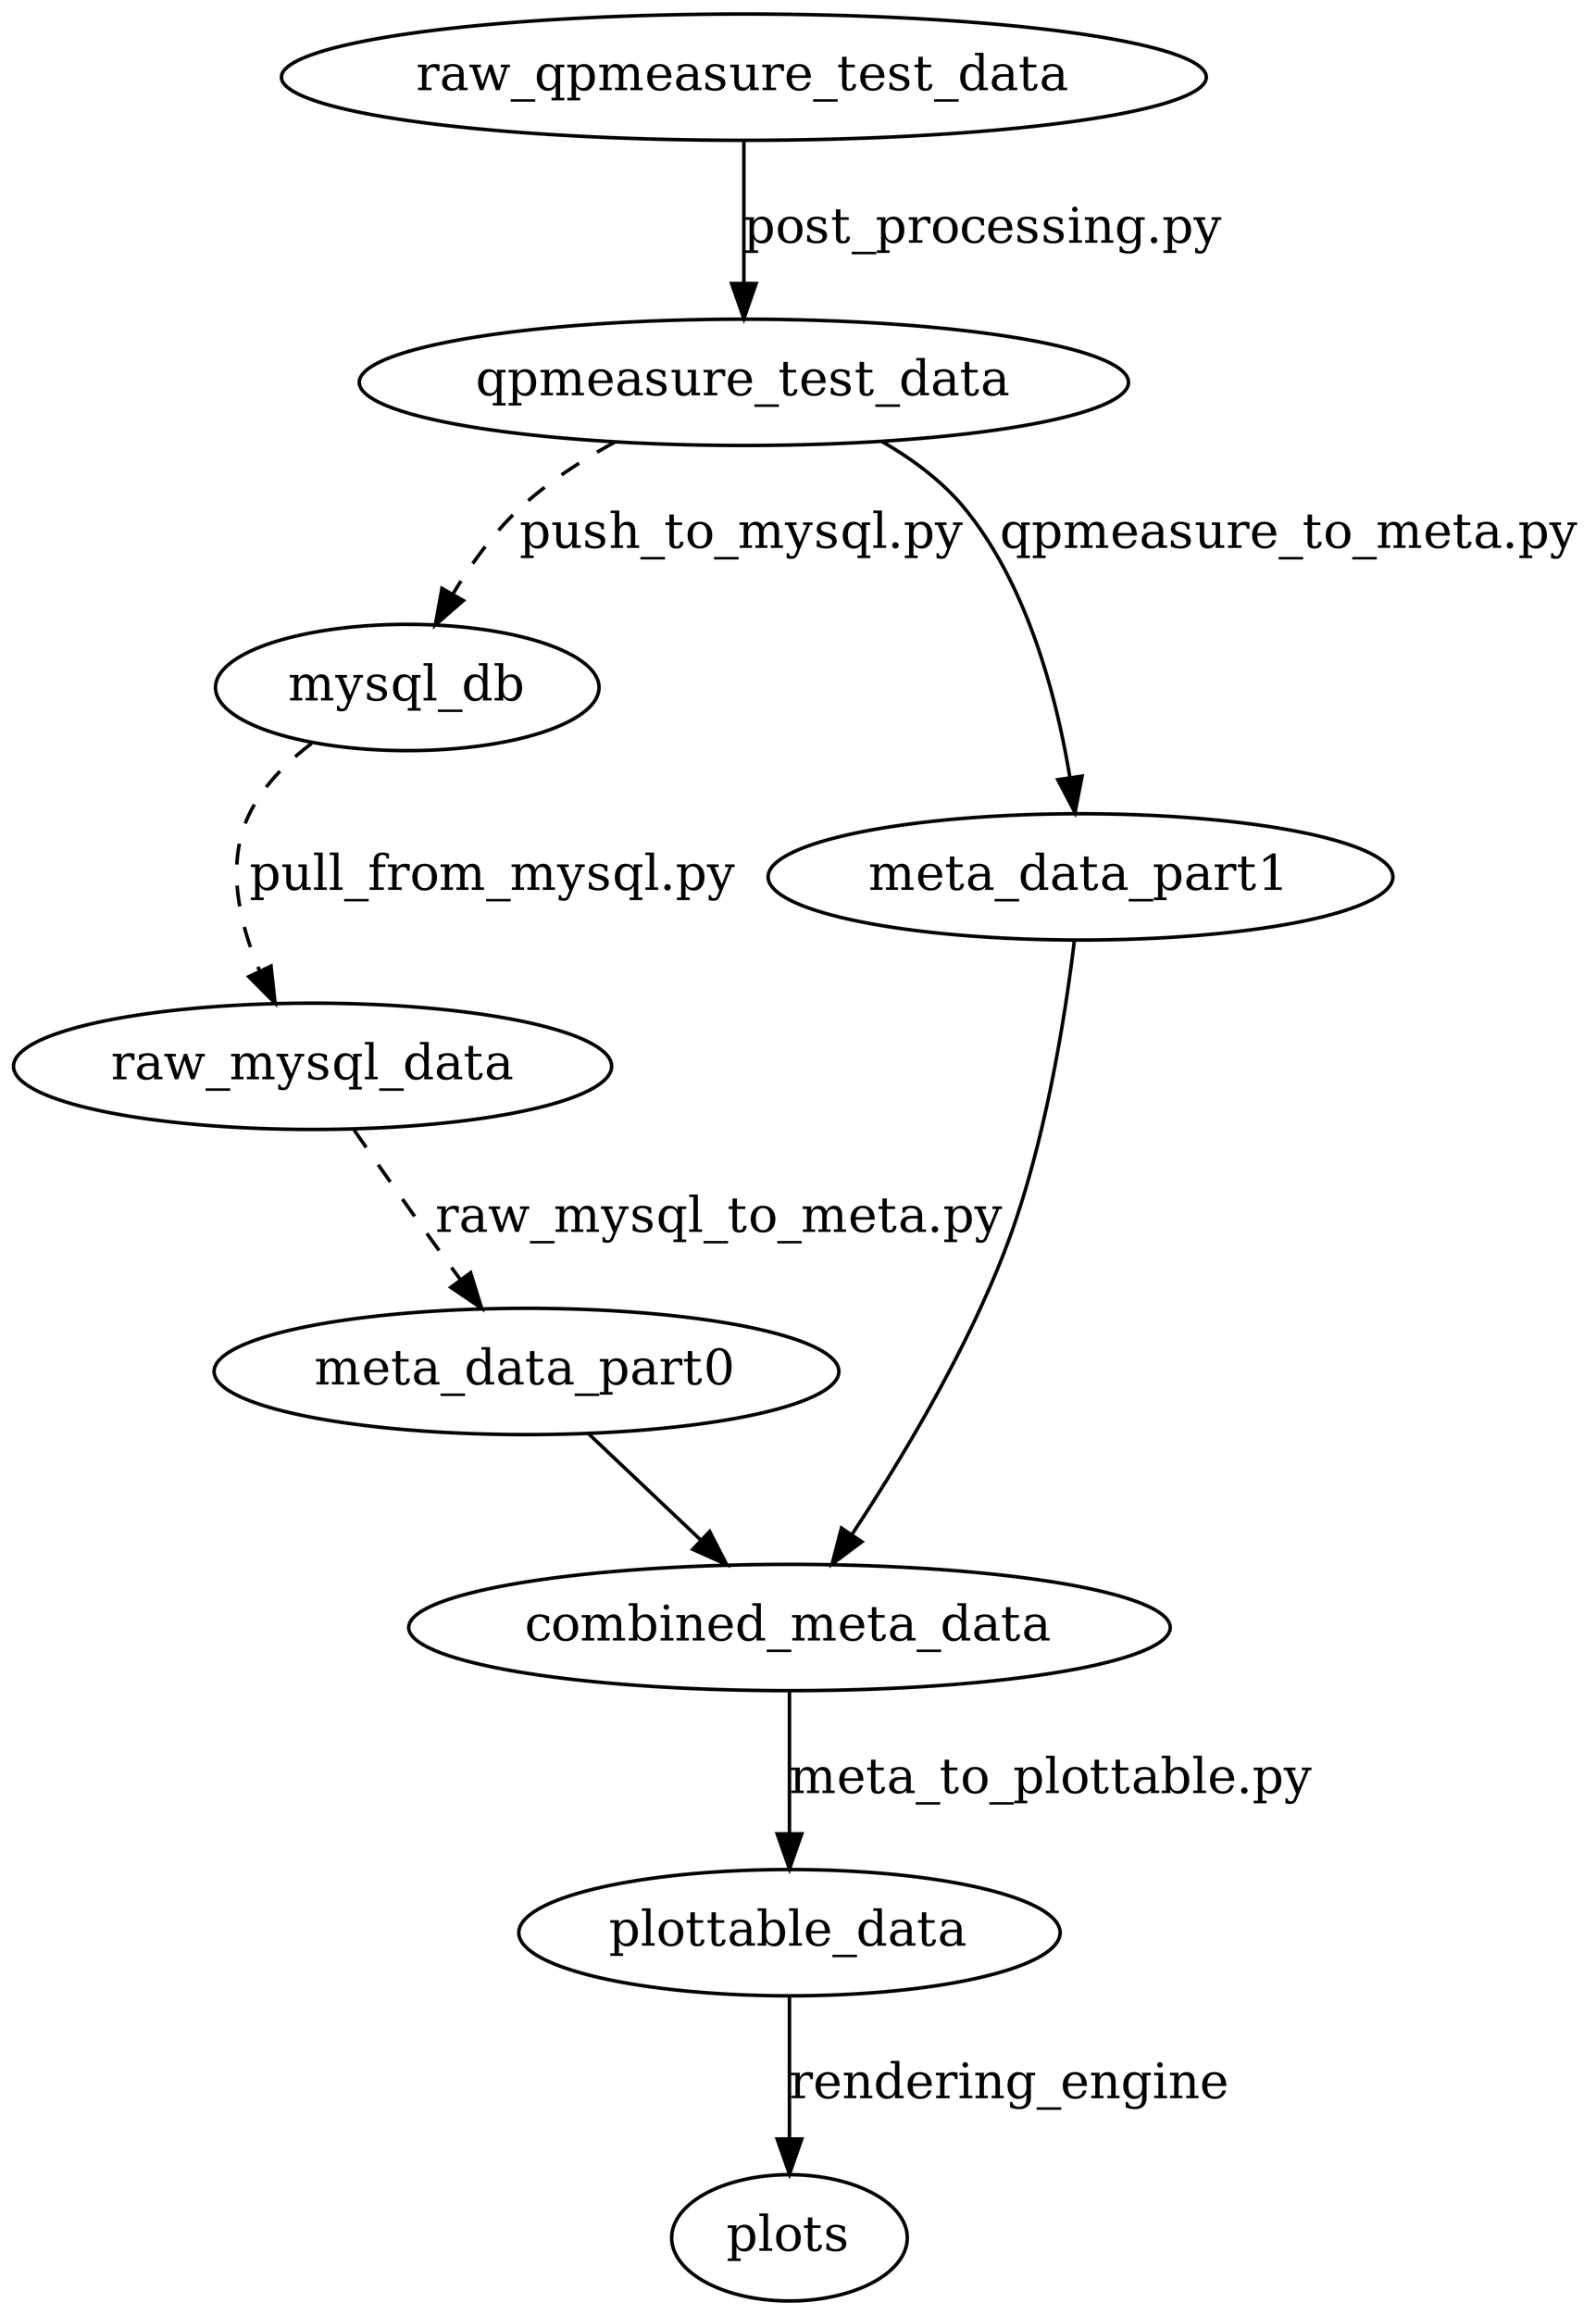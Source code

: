 digraph datavis_flow {
        size = "160, 160!"

        /*raw_qpmeasure_test_data -> mysql_db [*/
                /*label = "push_to_mysql.py"*/
        /*]*/

        /*mysql_db -> plottable_data [*/
                /*label = "pull_from_mysql.py"*/
        /*]*/

        /*plottable_data -> plots [*/
                /*label = "rendering engine"*/
        /*]*/

        raw_qpmeasure_test_data -> qpmeasure_test_data [
                label = "post_processing.py"
        ]

        qpmeasure_test_data -> mysql_db [
                style = dashed
                label = "push_to_mysql.py"
        ]

        mysql_db -> raw_mysql_data [
                style = dashed
                label = "pull_from_mysql.py"
        ]

        raw_mysql_data -> meta_data_part0 [
                style = dashed
                label = "raw_mysql_to_meta.py"
        ]

        qpmeasure_test_data -> meta_data_part1 [
                label = "qpmeasure_to_meta.py"
        ]

        meta_data_part0 -> combined_meta_data
        meta_data_part1 -> combined_meta_data

        combined_meta_data -> plottable_data [
                label = "meta_to_plottable.py"
        ]

        plottable_data -> plots [
                label = "rendering_engine"
        ]

        /*combined_meta_data -> plottable_data2 [*/
                /*label = "meta_to_plottable2.py"*/
        /*]*/

        /*plottable_data2 -> plots2 [*/
                /*label = "rendering_engine2"*/
        /*]*/
}
